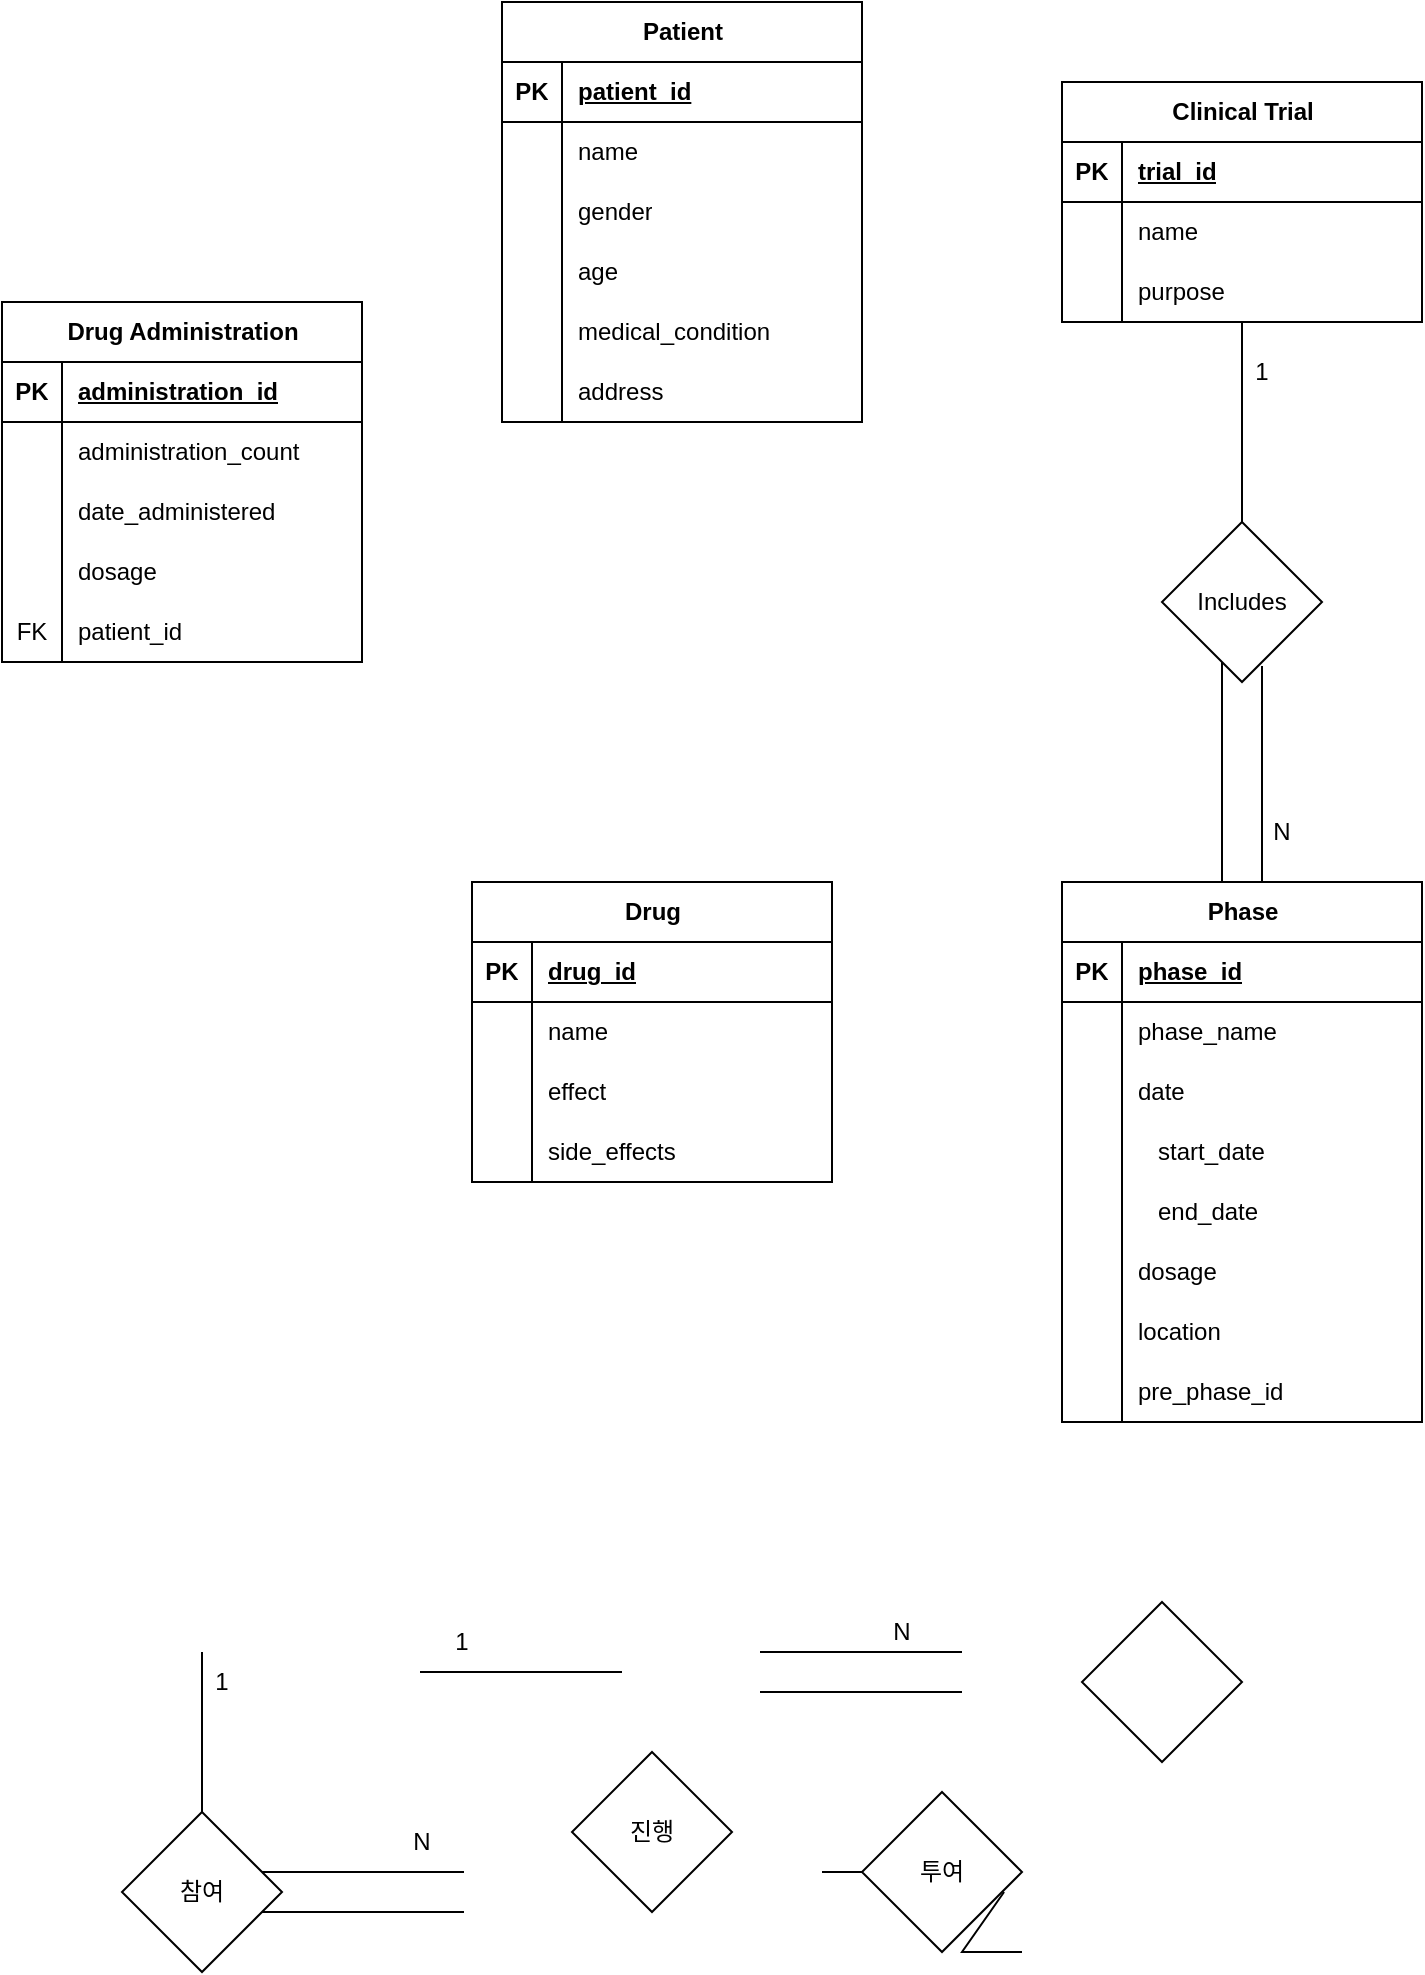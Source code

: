 <mxfile version="24.8.6">
  <diagram id="R2lEEEUBdFMjLlhIrx00" name="20215255">
    <mxGraphModel dx="1434" dy="738" grid="1" gridSize="10" guides="1" tooltips="1" connect="1" arrows="1" fold="1" page="1" pageScale="1" pageWidth="850" pageHeight="1100" math="0" shadow="0" extFonts="Permanent Marker^https://fonts.googleapis.com/css?family=Permanent+Marker">
      <root>
        <mxCell id="0" />
        <mxCell id="1" parent="0" />
        <mxCell id="ZXH_P6t-tBNjJ1LM8fPI-39" value="Clinical Trial" style="shape=table;startSize=30;container=1;collapsible=1;childLayout=tableLayout;fixedRows=1;rowLines=0;fontStyle=1;align=center;resizeLast=1;html=1;" parent="1" vertex="1">
          <mxGeometry x="610" y="80" width="180" height="120" as="geometry" />
        </mxCell>
        <mxCell id="ZXH_P6t-tBNjJ1LM8fPI-40" value="" style="shape=tableRow;horizontal=0;startSize=0;swimlaneHead=0;swimlaneBody=0;fillColor=none;collapsible=0;dropTarget=0;points=[[0,0.5],[1,0.5]];portConstraint=eastwest;top=0;left=0;right=0;bottom=1;" parent="ZXH_P6t-tBNjJ1LM8fPI-39" vertex="1">
          <mxGeometry y="30" width="180" height="30" as="geometry" />
        </mxCell>
        <mxCell id="ZXH_P6t-tBNjJ1LM8fPI-41" value="PK" style="shape=partialRectangle;connectable=0;fillColor=none;top=0;left=0;bottom=0;right=0;fontStyle=1;overflow=hidden;whiteSpace=wrap;html=1;" parent="ZXH_P6t-tBNjJ1LM8fPI-40" vertex="1">
          <mxGeometry width="30" height="30" as="geometry">
            <mxRectangle width="30" height="30" as="alternateBounds" />
          </mxGeometry>
        </mxCell>
        <mxCell id="ZXH_P6t-tBNjJ1LM8fPI-42" value="trial_id" style="shape=partialRectangle;connectable=0;fillColor=none;top=0;left=0;bottom=0;right=0;align=left;spacingLeft=6;fontStyle=5;overflow=hidden;whiteSpace=wrap;html=1;" parent="ZXH_P6t-tBNjJ1LM8fPI-40" vertex="1">
          <mxGeometry x="30" width="150" height="30" as="geometry">
            <mxRectangle width="150" height="30" as="alternateBounds" />
          </mxGeometry>
        </mxCell>
        <mxCell id="ZXH_P6t-tBNjJ1LM8fPI-43" value="" style="shape=tableRow;horizontal=0;startSize=0;swimlaneHead=0;swimlaneBody=0;fillColor=none;collapsible=0;dropTarget=0;points=[[0,0.5],[1,0.5]];portConstraint=eastwest;top=0;left=0;right=0;bottom=0;" parent="ZXH_P6t-tBNjJ1LM8fPI-39" vertex="1">
          <mxGeometry y="60" width="180" height="30" as="geometry" />
        </mxCell>
        <mxCell id="ZXH_P6t-tBNjJ1LM8fPI-44" value="" style="shape=partialRectangle;connectable=0;fillColor=none;top=0;left=0;bottom=0;right=0;editable=1;overflow=hidden;whiteSpace=wrap;html=1;" parent="ZXH_P6t-tBNjJ1LM8fPI-43" vertex="1">
          <mxGeometry width="30" height="30" as="geometry">
            <mxRectangle width="30" height="30" as="alternateBounds" />
          </mxGeometry>
        </mxCell>
        <mxCell id="ZXH_P6t-tBNjJ1LM8fPI-45" value="name" style="shape=partialRectangle;connectable=0;fillColor=none;top=0;left=0;bottom=0;right=0;align=left;spacingLeft=6;overflow=hidden;whiteSpace=wrap;html=1;" parent="ZXH_P6t-tBNjJ1LM8fPI-43" vertex="1">
          <mxGeometry x="30" width="150" height="30" as="geometry">
            <mxRectangle width="150" height="30" as="alternateBounds" />
          </mxGeometry>
        </mxCell>
        <mxCell id="ZXH_P6t-tBNjJ1LM8fPI-49" value="" style="shape=tableRow;horizontal=0;startSize=0;swimlaneHead=0;swimlaneBody=0;fillColor=none;collapsible=0;dropTarget=0;points=[[0,0.5],[1,0.5]];portConstraint=eastwest;top=0;left=0;right=0;bottom=0;" parent="ZXH_P6t-tBNjJ1LM8fPI-39" vertex="1">
          <mxGeometry y="90" width="180" height="30" as="geometry" />
        </mxCell>
        <mxCell id="ZXH_P6t-tBNjJ1LM8fPI-50" value="" style="shape=partialRectangle;connectable=0;fillColor=none;top=0;left=0;bottom=0;right=0;editable=1;overflow=hidden;whiteSpace=wrap;html=1;" parent="ZXH_P6t-tBNjJ1LM8fPI-49" vertex="1">
          <mxGeometry width="30" height="30" as="geometry">
            <mxRectangle width="30" height="30" as="alternateBounds" />
          </mxGeometry>
        </mxCell>
        <mxCell id="ZXH_P6t-tBNjJ1LM8fPI-51" value="purpose" style="shape=partialRectangle;connectable=0;fillColor=none;top=0;left=0;bottom=0;right=0;align=left;spacingLeft=6;overflow=hidden;whiteSpace=wrap;html=1;" parent="ZXH_P6t-tBNjJ1LM8fPI-49" vertex="1">
          <mxGeometry x="30" width="150" height="30" as="geometry">
            <mxRectangle width="150" height="30" as="alternateBounds" />
          </mxGeometry>
        </mxCell>
        <mxCell id="ZXH_P6t-tBNjJ1LM8fPI-52" value="Phase" style="shape=table;startSize=30;container=1;collapsible=1;childLayout=tableLayout;fixedRows=1;rowLines=0;fontStyle=1;align=center;resizeLast=1;html=1;" parent="1" vertex="1">
          <mxGeometry x="610" y="480" width="180" height="270" as="geometry" />
        </mxCell>
        <mxCell id="ZXH_P6t-tBNjJ1LM8fPI-53" value="" style="shape=tableRow;horizontal=0;startSize=0;swimlaneHead=0;swimlaneBody=0;fillColor=none;collapsible=0;dropTarget=0;points=[[0,0.5],[1,0.5]];portConstraint=eastwest;top=0;left=0;right=0;bottom=1;" parent="ZXH_P6t-tBNjJ1LM8fPI-52" vertex="1">
          <mxGeometry y="30" width="180" height="30" as="geometry" />
        </mxCell>
        <mxCell id="ZXH_P6t-tBNjJ1LM8fPI-54" value="PK" style="shape=partialRectangle;connectable=0;fillColor=none;top=0;left=0;bottom=0;right=0;fontStyle=1;overflow=hidden;whiteSpace=wrap;html=1;" parent="ZXH_P6t-tBNjJ1LM8fPI-53" vertex="1">
          <mxGeometry width="30" height="30" as="geometry">
            <mxRectangle width="30" height="30" as="alternateBounds" />
          </mxGeometry>
        </mxCell>
        <mxCell id="ZXH_P6t-tBNjJ1LM8fPI-55" value="phase_id" style="shape=partialRectangle;connectable=0;fillColor=none;top=0;left=0;bottom=0;right=0;align=left;spacingLeft=6;fontStyle=5;overflow=hidden;whiteSpace=wrap;html=1;" parent="ZXH_P6t-tBNjJ1LM8fPI-53" vertex="1">
          <mxGeometry x="30" width="150" height="30" as="geometry">
            <mxRectangle width="150" height="30" as="alternateBounds" />
          </mxGeometry>
        </mxCell>
        <mxCell id="ZXH_P6t-tBNjJ1LM8fPI-56" value="" style="shape=tableRow;horizontal=0;startSize=0;swimlaneHead=0;swimlaneBody=0;fillColor=none;collapsible=0;dropTarget=0;points=[[0,0.5],[1,0.5]];portConstraint=eastwest;top=0;left=0;right=0;bottom=0;" parent="ZXH_P6t-tBNjJ1LM8fPI-52" vertex="1">
          <mxGeometry y="60" width="180" height="30" as="geometry" />
        </mxCell>
        <mxCell id="ZXH_P6t-tBNjJ1LM8fPI-57" value="" style="shape=partialRectangle;connectable=0;fillColor=none;top=0;left=0;bottom=0;right=0;editable=1;overflow=hidden;whiteSpace=wrap;html=1;" parent="ZXH_P6t-tBNjJ1LM8fPI-56" vertex="1">
          <mxGeometry width="30" height="30" as="geometry">
            <mxRectangle width="30" height="30" as="alternateBounds" />
          </mxGeometry>
        </mxCell>
        <mxCell id="ZXH_P6t-tBNjJ1LM8fPI-58" value="phase_name" style="shape=partialRectangle;connectable=0;fillColor=none;top=0;left=0;bottom=0;right=0;align=left;spacingLeft=6;overflow=hidden;whiteSpace=wrap;html=1;" parent="ZXH_P6t-tBNjJ1LM8fPI-56" vertex="1">
          <mxGeometry x="30" width="150" height="30" as="geometry">
            <mxRectangle width="150" height="30" as="alternateBounds" />
          </mxGeometry>
        </mxCell>
        <mxCell id="ZXH_P6t-tBNjJ1LM8fPI-59" value="" style="shape=tableRow;horizontal=0;startSize=0;swimlaneHead=0;swimlaneBody=0;fillColor=none;collapsible=0;dropTarget=0;points=[[0,0.5],[1,0.5]];portConstraint=eastwest;top=0;left=0;right=0;bottom=0;" parent="ZXH_P6t-tBNjJ1LM8fPI-52" vertex="1">
          <mxGeometry y="90" width="180" height="30" as="geometry" />
        </mxCell>
        <mxCell id="ZXH_P6t-tBNjJ1LM8fPI-60" value="" style="shape=partialRectangle;connectable=0;fillColor=none;top=0;left=0;bottom=0;right=0;editable=1;overflow=hidden;whiteSpace=wrap;html=1;" parent="ZXH_P6t-tBNjJ1LM8fPI-59" vertex="1">
          <mxGeometry width="30" height="30" as="geometry">
            <mxRectangle width="30" height="30" as="alternateBounds" />
          </mxGeometry>
        </mxCell>
        <mxCell id="ZXH_P6t-tBNjJ1LM8fPI-61" value="date" style="shape=partialRectangle;connectable=0;fillColor=none;top=0;left=0;bottom=0;right=0;align=left;spacingLeft=6;overflow=hidden;whiteSpace=wrap;html=1;" parent="ZXH_P6t-tBNjJ1LM8fPI-59" vertex="1">
          <mxGeometry x="30" width="150" height="30" as="geometry">
            <mxRectangle width="150" height="30" as="alternateBounds" />
          </mxGeometry>
        </mxCell>
        <mxCell id="ZXH_P6t-tBNjJ1LM8fPI-62" value="" style="shape=tableRow;horizontal=0;startSize=0;swimlaneHead=0;swimlaneBody=0;fillColor=none;collapsible=0;dropTarget=0;points=[[0,0.5],[1,0.5]];portConstraint=eastwest;top=0;left=0;right=0;bottom=0;" parent="ZXH_P6t-tBNjJ1LM8fPI-52" vertex="1">
          <mxGeometry y="120" width="180" height="30" as="geometry" />
        </mxCell>
        <mxCell id="ZXH_P6t-tBNjJ1LM8fPI-63" value="" style="shape=partialRectangle;connectable=0;fillColor=none;top=0;left=0;bottom=0;right=0;editable=1;overflow=hidden;whiteSpace=wrap;html=1;" parent="ZXH_P6t-tBNjJ1LM8fPI-62" vertex="1">
          <mxGeometry width="30" height="30" as="geometry">
            <mxRectangle width="30" height="30" as="alternateBounds" />
          </mxGeometry>
        </mxCell>
        <mxCell id="ZXH_P6t-tBNjJ1LM8fPI-64" value="&amp;nbsp; &amp;nbsp;start_date" style="shape=partialRectangle;connectable=0;fillColor=none;top=0;left=0;bottom=0;right=0;align=left;spacingLeft=6;overflow=hidden;whiteSpace=wrap;html=1;" parent="ZXH_P6t-tBNjJ1LM8fPI-62" vertex="1">
          <mxGeometry x="30" width="150" height="30" as="geometry">
            <mxRectangle width="150" height="30" as="alternateBounds" />
          </mxGeometry>
        </mxCell>
        <mxCell id="ZXH_P6t-tBNjJ1LM8fPI-65" value="" style="shape=tableRow;horizontal=0;startSize=0;swimlaneHead=0;swimlaneBody=0;fillColor=none;collapsible=0;dropTarget=0;points=[[0,0.5],[1,0.5]];portConstraint=eastwest;top=0;left=0;right=0;bottom=0;" parent="ZXH_P6t-tBNjJ1LM8fPI-52" vertex="1">
          <mxGeometry y="150" width="180" height="30" as="geometry" />
        </mxCell>
        <mxCell id="ZXH_P6t-tBNjJ1LM8fPI-66" value="" style="shape=partialRectangle;connectable=0;fillColor=none;top=0;left=0;bottom=0;right=0;editable=1;overflow=hidden;whiteSpace=wrap;html=1;" parent="ZXH_P6t-tBNjJ1LM8fPI-65" vertex="1">
          <mxGeometry width="30" height="30" as="geometry">
            <mxRectangle width="30" height="30" as="alternateBounds" />
          </mxGeometry>
        </mxCell>
        <mxCell id="ZXH_P6t-tBNjJ1LM8fPI-67" value="&amp;nbsp; &amp;nbsp;end_date" style="shape=partialRectangle;connectable=0;fillColor=none;top=0;left=0;bottom=0;right=0;align=left;spacingLeft=6;overflow=hidden;whiteSpace=wrap;html=1;" parent="ZXH_P6t-tBNjJ1LM8fPI-65" vertex="1">
          <mxGeometry x="30" width="150" height="30" as="geometry">
            <mxRectangle width="150" height="30" as="alternateBounds" />
          </mxGeometry>
        </mxCell>
        <mxCell id="ZXH_P6t-tBNjJ1LM8fPI-68" value="" style="shape=tableRow;horizontal=0;startSize=0;swimlaneHead=0;swimlaneBody=0;fillColor=none;collapsible=0;dropTarget=0;points=[[0,0.5],[1,0.5]];portConstraint=eastwest;top=0;left=0;right=0;bottom=0;" parent="ZXH_P6t-tBNjJ1LM8fPI-52" vertex="1">
          <mxGeometry y="180" width="180" height="30" as="geometry" />
        </mxCell>
        <mxCell id="ZXH_P6t-tBNjJ1LM8fPI-69" value="" style="shape=partialRectangle;connectable=0;fillColor=none;top=0;left=0;bottom=0;right=0;editable=1;overflow=hidden;whiteSpace=wrap;html=1;" parent="ZXH_P6t-tBNjJ1LM8fPI-68" vertex="1">
          <mxGeometry width="30" height="30" as="geometry">
            <mxRectangle width="30" height="30" as="alternateBounds" />
          </mxGeometry>
        </mxCell>
        <mxCell id="ZXH_P6t-tBNjJ1LM8fPI-70" value="dosage" style="shape=partialRectangle;connectable=0;fillColor=none;top=0;left=0;bottom=0;right=0;align=left;spacingLeft=6;overflow=hidden;whiteSpace=wrap;html=1;" parent="ZXH_P6t-tBNjJ1LM8fPI-68" vertex="1">
          <mxGeometry x="30" width="150" height="30" as="geometry">
            <mxRectangle width="150" height="30" as="alternateBounds" />
          </mxGeometry>
        </mxCell>
        <mxCell id="ZXH_P6t-tBNjJ1LM8fPI-71" value="" style="shape=tableRow;horizontal=0;startSize=0;swimlaneHead=0;swimlaneBody=0;fillColor=none;collapsible=0;dropTarget=0;points=[[0,0.5],[1,0.5]];portConstraint=eastwest;top=0;left=0;right=0;bottom=0;" parent="ZXH_P6t-tBNjJ1LM8fPI-52" vertex="1">
          <mxGeometry y="210" width="180" height="30" as="geometry" />
        </mxCell>
        <mxCell id="ZXH_P6t-tBNjJ1LM8fPI-72" value="" style="shape=partialRectangle;connectable=0;fillColor=none;top=0;left=0;bottom=0;right=0;editable=1;overflow=hidden;whiteSpace=wrap;html=1;" parent="ZXH_P6t-tBNjJ1LM8fPI-71" vertex="1">
          <mxGeometry width="30" height="30" as="geometry">
            <mxRectangle width="30" height="30" as="alternateBounds" />
          </mxGeometry>
        </mxCell>
        <mxCell id="ZXH_P6t-tBNjJ1LM8fPI-73" value="location" style="shape=partialRectangle;connectable=0;fillColor=none;top=0;left=0;bottom=0;right=0;align=left;spacingLeft=6;overflow=hidden;whiteSpace=wrap;html=1;" parent="ZXH_P6t-tBNjJ1LM8fPI-71" vertex="1">
          <mxGeometry x="30" width="150" height="30" as="geometry">
            <mxRectangle width="150" height="30" as="alternateBounds" />
          </mxGeometry>
        </mxCell>
        <mxCell id="_gNQvHH0QfwZRHE5sfrC-10" value="" style="shape=tableRow;horizontal=0;startSize=0;swimlaneHead=0;swimlaneBody=0;fillColor=none;collapsible=0;dropTarget=0;points=[[0,0.5],[1,0.5]];portConstraint=eastwest;top=0;left=0;right=0;bottom=0;" vertex="1" parent="ZXH_P6t-tBNjJ1LM8fPI-52">
          <mxGeometry y="240" width="180" height="30" as="geometry" />
        </mxCell>
        <mxCell id="_gNQvHH0QfwZRHE5sfrC-11" value="" style="shape=partialRectangle;connectable=0;fillColor=none;top=0;left=0;bottom=0;right=0;editable=1;overflow=hidden;whiteSpace=wrap;html=1;" vertex="1" parent="_gNQvHH0QfwZRHE5sfrC-10">
          <mxGeometry width="30" height="30" as="geometry">
            <mxRectangle width="30" height="30" as="alternateBounds" />
          </mxGeometry>
        </mxCell>
        <mxCell id="_gNQvHH0QfwZRHE5sfrC-12" value="pre_phase_id" style="shape=partialRectangle;connectable=0;fillColor=none;top=0;left=0;bottom=0;right=0;align=left;spacingLeft=6;overflow=hidden;whiteSpace=wrap;html=1;" vertex="1" parent="_gNQvHH0QfwZRHE5sfrC-10">
          <mxGeometry x="30" width="150" height="30" as="geometry">
            <mxRectangle width="150" height="30" as="alternateBounds" />
          </mxGeometry>
        </mxCell>
        <mxCell id="ZXH_P6t-tBNjJ1LM8fPI-74" value="Patient" style="shape=table;startSize=30;container=1;collapsible=1;childLayout=tableLayout;fixedRows=1;rowLines=0;fontStyle=1;align=center;resizeLast=1;html=1;" parent="1" vertex="1">
          <mxGeometry x="330" y="40" width="180" height="210" as="geometry" />
        </mxCell>
        <mxCell id="ZXH_P6t-tBNjJ1LM8fPI-75" value="" style="shape=tableRow;horizontal=0;startSize=0;swimlaneHead=0;swimlaneBody=0;fillColor=none;collapsible=0;dropTarget=0;points=[[0,0.5],[1,0.5]];portConstraint=eastwest;top=0;left=0;right=0;bottom=1;" parent="ZXH_P6t-tBNjJ1LM8fPI-74" vertex="1">
          <mxGeometry y="30" width="180" height="30" as="geometry" />
        </mxCell>
        <mxCell id="ZXH_P6t-tBNjJ1LM8fPI-76" value="PK" style="shape=partialRectangle;connectable=0;fillColor=none;top=0;left=0;bottom=0;right=0;fontStyle=1;overflow=hidden;whiteSpace=wrap;html=1;" parent="ZXH_P6t-tBNjJ1LM8fPI-75" vertex="1">
          <mxGeometry width="30" height="30" as="geometry">
            <mxRectangle width="30" height="30" as="alternateBounds" />
          </mxGeometry>
        </mxCell>
        <mxCell id="ZXH_P6t-tBNjJ1LM8fPI-77" value="patient_id" style="shape=partialRectangle;connectable=0;fillColor=none;top=0;left=0;bottom=0;right=0;align=left;spacingLeft=6;fontStyle=5;overflow=hidden;whiteSpace=wrap;html=1;" parent="ZXH_P6t-tBNjJ1LM8fPI-75" vertex="1">
          <mxGeometry x="30" width="150" height="30" as="geometry">
            <mxRectangle width="150" height="30" as="alternateBounds" />
          </mxGeometry>
        </mxCell>
        <mxCell id="ZXH_P6t-tBNjJ1LM8fPI-78" value="" style="shape=tableRow;horizontal=0;startSize=0;swimlaneHead=0;swimlaneBody=0;fillColor=none;collapsible=0;dropTarget=0;points=[[0,0.5],[1,0.5]];portConstraint=eastwest;top=0;left=0;right=0;bottom=0;" parent="ZXH_P6t-tBNjJ1LM8fPI-74" vertex="1">
          <mxGeometry y="60" width="180" height="30" as="geometry" />
        </mxCell>
        <mxCell id="ZXH_P6t-tBNjJ1LM8fPI-79" value="" style="shape=partialRectangle;connectable=0;fillColor=none;top=0;left=0;bottom=0;right=0;editable=1;overflow=hidden;whiteSpace=wrap;html=1;" parent="ZXH_P6t-tBNjJ1LM8fPI-78" vertex="1">
          <mxGeometry width="30" height="30" as="geometry">
            <mxRectangle width="30" height="30" as="alternateBounds" />
          </mxGeometry>
        </mxCell>
        <mxCell id="ZXH_P6t-tBNjJ1LM8fPI-80" value="name" style="shape=partialRectangle;connectable=0;fillColor=none;top=0;left=0;bottom=0;right=0;align=left;spacingLeft=6;overflow=hidden;whiteSpace=wrap;html=1;" parent="ZXH_P6t-tBNjJ1LM8fPI-78" vertex="1">
          <mxGeometry x="30" width="150" height="30" as="geometry">
            <mxRectangle width="150" height="30" as="alternateBounds" />
          </mxGeometry>
        </mxCell>
        <mxCell id="ZXH_P6t-tBNjJ1LM8fPI-81" value="" style="shape=tableRow;horizontal=0;startSize=0;swimlaneHead=0;swimlaneBody=0;fillColor=none;collapsible=0;dropTarget=0;points=[[0,0.5],[1,0.5]];portConstraint=eastwest;top=0;left=0;right=0;bottom=0;" parent="ZXH_P6t-tBNjJ1LM8fPI-74" vertex="1">
          <mxGeometry y="90" width="180" height="30" as="geometry" />
        </mxCell>
        <mxCell id="ZXH_P6t-tBNjJ1LM8fPI-82" value="" style="shape=partialRectangle;connectable=0;fillColor=none;top=0;left=0;bottom=0;right=0;editable=1;overflow=hidden;whiteSpace=wrap;html=1;" parent="ZXH_P6t-tBNjJ1LM8fPI-81" vertex="1">
          <mxGeometry width="30" height="30" as="geometry">
            <mxRectangle width="30" height="30" as="alternateBounds" />
          </mxGeometry>
        </mxCell>
        <mxCell id="ZXH_P6t-tBNjJ1LM8fPI-83" value="gender" style="shape=partialRectangle;connectable=0;fillColor=none;top=0;left=0;bottom=0;right=0;align=left;spacingLeft=6;overflow=hidden;whiteSpace=wrap;html=1;" parent="ZXH_P6t-tBNjJ1LM8fPI-81" vertex="1">
          <mxGeometry x="30" width="150" height="30" as="geometry">
            <mxRectangle width="150" height="30" as="alternateBounds" />
          </mxGeometry>
        </mxCell>
        <mxCell id="ZXH_P6t-tBNjJ1LM8fPI-84" value="" style="shape=tableRow;horizontal=0;startSize=0;swimlaneHead=0;swimlaneBody=0;fillColor=none;collapsible=0;dropTarget=0;points=[[0,0.5],[1,0.5]];portConstraint=eastwest;top=0;left=0;right=0;bottom=0;" parent="ZXH_P6t-tBNjJ1LM8fPI-74" vertex="1">
          <mxGeometry y="120" width="180" height="30" as="geometry" />
        </mxCell>
        <mxCell id="ZXH_P6t-tBNjJ1LM8fPI-85" value="" style="shape=partialRectangle;connectable=0;fillColor=none;top=0;left=0;bottom=0;right=0;editable=1;overflow=hidden;whiteSpace=wrap;html=1;" parent="ZXH_P6t-tBNjJ1LM8fPI-84" vertex="1">
          <mxGeometry width="30" height="30" as="geometry">
            <mxRectangle width="30" height="30" as="alternateBounds" />
          </mxGeometry>
        </mxCell>
        <mxCell id="ZXH_P6t-tBNjJ1LM8fPI-86" value="age" style="shape=partialRectangle;connectable=0;fillColor=none;top=0;left=0;bottom=0;right=0;align=left;spacingLeft=6;overflow=hidden;whiteSpace=wrap;html=1;" parent="ZXH_P6t-tBNjJ1LM8fPI-84" vertex="1">
          <mxGeometry x="30" width="150" height="30" as="geometry">
            <mxRectangle width="150" height="30" as="alternateBounds" />
          </mxGeometry>
        </mxCell>
        <mxCell id="ZXH_P6t-tBNjJ1LM8fPI-87" value="" style="shape=tableRow;horizontal=0;startSize=0;swimlaneHead=0;swimlaneBody=0;fillColor=none;collapsible=0;dropTarget=0;points=[[0,0.5],[1,0.5]];portConstraint=eastwest;top=0;left=0;right=0;bottom=0;" parent="ZXH_P6t-tBNjJ1LM8fPI-74" vertex="1">
          <mxGeometry y="150" width="180" height="30" as="geometry" />
        </mxCell>
        <mxCell id="ZXH_P6t-tBNjJ1LM8fPI-88" value="" style="shape=partialRectangle;connectable=0;fillColor=none;top=0;left=0;bottom=0;right=0;editable=1;overflow=hidden;whiteSpace=wrap;html=1;" parent="ZXH_P6t-tBNjJ1LM8fPI-87" vertex="1">
          <mxGeometry width="30" height="30" as="geometry">
            <mxRectangle width="30" height="30" as="alternateBounds" />
          </mxGeometry>
        </mxCell>
        <mxCell id="ZXH_P6t-tBNjJ1LM8fPI-89" value="medical_condition" style="shape=partialRectangle;connectable=0;fillColor=none;top=0;left=0;bottom=0;right=0;align=left;spacingLeft=6;overflow=hidden;whiteSpace=wrap;html=1;" parent="ZXH_P6t-tBNjJ1LM8fPI-87" vertex="1">
          <mxGeometry x="30" width="150" height="30" as="geometry">
            <mxRectangle width="150" height="30" as="alternateBounds" />
          </mxGeometry>
        </mxCell>
        <mxCell id="ZXH_P6t-tBNjJ1LM8fPI-90" value="" style="shape=tableRow;horizontal=0;startSize=0;swimlaneHead=0;swimlaneBody=0;fillColor=none;collapsible=0;dropTarget=0;points=[[0,0.5],[1,0.5]];portConstraint=eastwest;top=0;left=0;right=0;bottom=0;" parent="ZXH_P6t-tBNjJ1LM8fPI-74" vertex="1">
          <mxGeometry y="180" width="180" height="30" as="geometry" />
        </mxCell>
        <mxCell id="ZXH_P6t-tBNjJ1LM8fPI-91" value="" style="shape=partialRectangle;connectable=0;fillColor=none;top=0;left=0;bottom=0;right=0;editable=1;overflow=hidden;whiteSpace=wrap;html=1;" parent="ZXH_P6t-tBNjJ1LM8fPI-90" vertex="1">
          <mxGeometry width="30" height="30" as="geometry">
            <mxRectangle width="30" height="30" as="alternateBounds" />
          </mxGeometry>
        </mxCell>
        <mxCell id="ZXH_P6t-tBNjJ1LM8fPI-92" value="address" style="shape=partialRectangle;connectable=0;fillColor=none;top=0;left=0;bottom=0;right=0;align=left;spacingLeft=6;overflow=hidden;whiteSpace=wrap;html=1;" parent="ZXH_P6t-tBNjJ1LM8fPI-90" vertex="1">
          <mxGeometry x="30" width="150" height="30" as="geometry">
            <mxRectangle width="150" height="30" as="alternateBounds" />
          </mxGeometry>
        </mxCell>
        <mxCell id="ZXH_P6t-tBNjJ1LM8fPI-93" value="Drug" style="shape=table;startSize=30;container=1;collapsible=1;childLayout=tableLayout;fixedRows=1;rowLines=0;fontStyle=1;align=center;resizeLast=1;html=1;" parent="1" vertex="1">
          <mxGeometry x="315" y="480" width="180" height="150" as="geometry" />
        </mxCell>
        <mxCell id="ZXH_P6t-tBNjJ1LM8fPI-94" value="" style="shape=tableRow;horizontal=0;startSize=0;swimlaneHead=0;swimlaneBody=0;fillColor=none;collapsible=0;dropTarget=0;points=[[0,0.5],[1,0.5]];portConstraint=eastwest;top=0;left=0;right=0;bottom=1;" parent="ZXH_P6t-tBNjJ1LM8fPI-93" vertex="1">
          <mxGeometry y="30" width="180" height="30" as="geometry" />
        </mxCell>
        <mxCell id="ZXH_P6t-tBNjJ1LM8fPI-95" value="PK" style="shape=partialRectangle;connectable=0;fillColor=none;top=0;left=0;bottom=0;right=0;fontStyle=1;overflow=hidden;whiteSpace=wrap;html=1;" parent="ZXH_P6t-tBNjJ1LM8fPI-94" vertex="1">
          <mxGeometry width="30" height="30" as="geometry">
            <mxRectangle width="30" height="30" as="alternateBounds" />
          </mxGeometry>
        </mxCell>
        <mxCell id="ZXH_P6t-tBNjJ1LM8fPI-96" value="drug_id" style="shape=partialRectangle;connectable=0;fillColor=none;top=0;left=0;bottom=0;right=0;align=left;spacingLeft=6;fontStyle=5;overflow=hidden;whiteSpace=wrap;html=1;" parent="ZXH_P6t-tBNjJ1LM8fPI-94" vertex="1">
          <mxGeometry x="30" width="150" height="30" as="geometry">
            <mxRectangle width="150" height="30" as="alternateBounds" />
          </mxGeometry>
        </mxCell>
        <mxCell id="ZXH_P6t-tBNjJ1LM8fPI-97" value="" style="shape=tableRow;horizontal=0;startSize=0;swimlaneHead=0;swimlaneBody=0;fillColor=none;collapsible=0;dropTarget=0;points=[[0,0.5],[1,0.5]];portConstraint=eastwest;top=0;left=0;right=0;bottom=0;" parent="ZXH_P6t-tBNjJ1LM8fPI-93" vertex="1">
          <mxGeometry y="60" width="180" height="30" as="geometry" />
        </mxCell>
        <mxCell id="ZXH_P6t-tBNjJ1LM8fPI-98" value="" style="shape=partialRectangle;connectable=0;fillColor=none;top=0;left=0;bottom=0;right=0;editable=1;overflow=hidden;whiteSpace=wrap;html=1;" parent="ZXH_P6t-tBNjJ1LM8fPI-97" vertex="1">
          <mxGeometry width="30" height="30" as="geometry">
            <mxRectangle width="30" height="30" as="alternateBounds" />
          </mxGeometry>
        </mxCell>
        <mxCell id="ZXH_P6t-tBNjJ1LM8fPI-99" value="name" style="shape=partialRectangle;connectable=0;fillColor=none;top=0;left=0;bottom=0;right=0;align=left;spacingLeft=6;overflow=hidden;whiteSpace=wrap;html=1;" parent="ZXH_P6t-tBNjJ1LM8fPI-97" vertex="1">
          <mxGeometry x="30" width="150" height="30" as="geometry">
            <mxRectangle width="150" height="30" as="alternateBounds" />
          </mxGeometry>
        </mxCell>
        <mxCell id="ZXH_P6t-tBNjJ1LM8fPI-100" value="" style="shape=tableRow;horizontal=0;startSize=0;swimlaneHead=0;swimlaneBody=0;fillColor=none;collapsible=0;dropTarget=0;points=[[0,0.5],[1,0.5]];portConstraint=eastwest;top=0;left=0;right=0;bottom=0;" parent="ZXH_P6t-tBNjJ1LM8fPI-93" vertex="1">
          <mxGeometry y="90" width="180" height="30" as="geometry" />
        </mxCell>
        <mxCell id="ZXH_P6t-tBNjJ1LM8fPI-101" value="" style="shape=partialRectangle;connectable=0;fillColor=none;top=0;left=0;bottom=0;right=0;editable=1;overflow=hidden;whiteSpace=wrap;html=1;" parent="ZXH_P6t-tBNjJ1LM8fPI-100" vertex="1">
          <mxGeometry width="30" height="30" as="geometry">
            <mxRectangle width="30" height="30" as="alternateBounds" />
          </mxGeometry>
        </mxCell>
        <mxCell id="ZXH_P6t-tBNjJ1LM8fPI-102" value="effect" style="shape=partialRectangle;connectable=0;fillColor=none;top=0;left=0;bottom=0;right=0;align=left;spacingLeft=6;overflow=hidden;whiteSpace=wrap;html=1;" parent="ZXH_P6t-tBNjJ1LM8fPI-100" vertex="1">
          <mxGeometry x="30" width="150" height="30" as="geometry">
            <mxRectangle width="150" height="30" as="alternateBounds" />
          </mxGeometry>
        </mxCell>
        <mxCell id="ZXH_P6t-tBNjJ1LM8fPI-106" value="" style="shape=tableRow;horizontal=0;startSize=0;swimlaneHead=0;swimlaneBody=0;fillColor=none;collapsible=0;dropTarget=0;points=[[0,0.5],[1,0.5]];portConstraint=eastwest;top=0;left=0;right=0;bottom=0;" parent="ZXH_P6t-tBNjJ1LM8fPI-93" vertex="1">
          <mxGeometry y="120" width="180" height="30" as="geometry" />
        </mxCell>
        <mxCell id="ZXH_P6t-tBNjJ1LM8fPI-107" value="" style="shape=partialRectangle;connectable=0;fillColor=none;top=0;left=0;bottom=0;right=0;editable=1;overflow=hidden;whiteSpace=wrap;html=1;" parent="ZXH_P6t-tBNjJ1LM8fPI-106" vertex="1">
          <mxGeometry width="30" height="30" as="geometry">
            <mxRectangle width="30" height="30" as="alternateBounds" />
          </mxGeometry>
        </mxCell>
        <mxCell id="ZXH_P6t-tBNjJ1LM8fPI-108" value="side_effects" style="shape=partialRectangle;connectable=0;fillColor=none;top=0;left=0;bottom=0;right=0;align=left;spacingLeft=6;overflow=hidden;whiteSpace=wrap;html=1;" parent="ZXH_P6t-tBNjJ1LM8fPI-106" vertex="1">
          <mxGeometry x="30" width="150" height="30" as="geometry">
            <mxRectangle width="150" height="30" as="alternateBounds" />
          </mxGeometry>
        </mxCell>
        <mxCell id="ZXH_P6t-tBNjJ1LM8fPI-109" value="Drug Administration" style="shape=table;startSize=30;container=1;collapsible=1;childLayout=tableLayout;fixedRows=1;rowLines=0;fontStyle=1;align=center;resizeLast=1;html=1;" parent="1" vertex="1">
          <mxGeometry x="80" y="190" width="180" height="180" as="geometry" />
        </mxCell>
        <mxCell id="ZXH_P6t-tBNjJ1LM8fPI-110" value="" style="shape=tableRow;horizontal=0;startSize=0;swimlaneHead=0;swimlaneBody=0;fillColor=none;collapsible=0;dropTarget=0;points=[[0,0.5],[1,0.5]];portConstraint=eastwest;top=0;left=0;right=0;bottom=1;" parent="ZXH_P6t-tBNjJ1LM8fPI-109" vertex="1">
          <mxGeometry y="30" width="180" height="30" as="geometry" />
        </mxCell>
        <mxCell id="ZXH_P6t-tBNjJ1LM8fPI-111" value="PK" style="shape=partialRectangle;connectable=0;fillColor=none;top=0;left=0;bottom=0;right=0;fontStyle=1;overflow=hidden;whiteSpace=wrap;html=1;" parent="ZXH_P6t-tBNjJ1LM8fPI-110" vertex="1">
          <mxGeometry width="30" height="30" as="geometry">
            <mxRectangle width="30" height="30" as="alternateBounds" />
          </mxGeometry>
        </mxCell>
        <mxCell id="ZXH_P6t-tBNjJ1LM8fPI-112" value="administration_id" style="shape=partialRectangle;connectable=0;fillColor=none;top=0;left=0;bottom=0;right=0;align=left;spacingLeft=6;fontStyle=5;overflow=hidden;whiteSpace=wrap;html=1;" parent="ZXH_P6t-tBNjJ1LM8fPI-110" vertex="1">
          <mxGeometry x="30" width="150" height="30" as="geometry">
            <mxRectangle width="150" height="30" as="alternateBounds" />
          </mxGeometry>
        </mxCell>
        <mxCell id="ZXH_P6t-tBNjJ1LM8fPI-113" value="" style="shape=tableRow;horizontal=0;startSize=0;swimlaneHead=0;swimlaneBody=0;fillColor=none;collapsible=0;dropTarget=0;points=[[0,0.5],[1,0.5]];portConstraint=eastwest;top=0;left=0;right=0;bottom=0;" parent="ZXH_P6t-tBNjJ1LM8fPI-109" vertex="1">
          <mxGeometry y="60" width="180" height="30" as="geometry" />
        </mxCell>
        <mxCell id="ZXH_P6t-tBNjJ1LM8fPI-114" value="" style="shape=partialRectangle;connectable=0;fillColor=none;top=0;left=0;bottom=0;right=0;editable=1;overflow=hidden;whiteSpace=wrap;html=1;" parent="ZXH_P6t-tBNjJ1LM8fPI-113" vertex="1">
          <mxGeometry width="30" height="30" as="geometry">
            <mxRectangle width="30" height="30" as="alternateBounds" />
          </mxGeometry>
        </mxCell>
        <mxCell id="ZXH_P6t-tBNjJ1LM8fPI-115" value="administration_count" style="shape=partialRectangle;connectable=0;fillColor=none;top=0;left=0;bottom=0;right=0;align=left;spacingLeft=6;overflow=hidden;whiteSpace=wrap;html=1;" parent="ZXH_P6t-tBNjJ1LM8fPI-113" vertex="1">
          <mxGeometry x="30" width="150" height="30" as="geometry">
            <mxRectangle width="150" height="30" as="alternateBounds" />
          </mxGeometry>
        </mxCell>
        <mxCell id="ZXH_P6t-tBNjJ1LM8fPI-116" value="" style="shape=tableRow;horizontal=0;startSize=0;swimlaneHead=0;swimlaneBody=0;fillColor=none;collapsible=0;dropTarget=0;points=[[0,0.5],[1,0.5]];portConstraint=eastwest;top=0;left=0;right=0;bottom=0;" parent="ZXH_P6t-tBNjJ1LM8fPI-109" vertex="1">
          <mxGeometry y="90" width="180" height="30" as="geometry" />
        </mxCell>
        <mxCell id="ZXH_P6t-tBNjJ1LM8fPI-117" value="" style="shape=partialRectangle;connectable=0;fillColor=none;top=0;left=0;bottom=0;right=0;editable=1;overflow=hidden;whiteSpace=wrap;html=1;" parent="ZXH_P6t-tBNjJ1LM8fPI-116" vertex="1">
          <mxGeometry width="30" height="30" as="geometry">
            <mxRectangle width="30" height="30" as="alternateBounds" />
          </mxGeometry>
        </mxCell>
        <mxCell id="ZXH_P6t-tBNjJ1LM8fPI-118" value="date_administered" style="shape=partialRectangle;connectable=0;fillColor=none;top=0;left=0;bottom=0;right=0;align=left;spacingLeft=6;overflow=hidden;whiteSpace=wrap;html=1;" parent="ZXH_P6t-tBNjJ1LM8fPI-116" vertex="1">
          <mxGeometry x="30" width="150" height="30" as="geometry">
            <mxRectangle width="150" height="30" as="alternateBounds" />
          </mxGeometry>
        </mxCell>
        <mxCell id="ZXH_P6t-tBNjJ1LM8fPI-122" value="" style="shape=tableRow;horizontal=0;startSize=0;swimlaneHead=0;swimlaneBody=0;fillColor=none;collapsible=0;dropTarget=0;points=[[0,0.5],[1,0.5]];portConstraint=eastwest;top=0;left=0;right=0;bottom=0;" parent="ZXH_P6t-tBNjJ1LM8fPI-109" vertex="1">
          <mxGeometry y="120" width="180" height="30" as="geometry" />
        </mxCell>
        <mxCell id="ZXH_P6t-tBNjJ1LM8fPI-123" value="" style="shape=partialRectangle;connectable=0;fillColor=none;top=0;left=0;bottom=0;right=0;editable=1;overflow=hidden;whiteSpace=wrap;html=1;" parent="ZXH_P6t-tBNjJ1LM8fPI-122" vertex="1">
          <mxGeometry width="30" height="30" as="geometry">
            <mxRectangle width="30" height="30" as="alternateBounds" />
          </mxGeometry>
        </mxCell>
        <mxCell id="ZXH_P6t-tBNjJ1LM8fPI-124" value="dosage" style="shape=partialRectangle;connectable=0;fillColor=none;top=0;left=0;bottom=0;right=0;align=left;spacingLeft=6;overflow=hidden;whiteSpace=wrap;html=1;" parent="ZXH_P6t-tBNjJ1LM8fPI-122" vertex="1">
          <mxGeometry x="30" width="150" height="30" as="geometry">
            <mxRectangle width="150" height="30" as="alternateBounds" />
          </mxGeometry>
        </mxCell>
        <mxCell id="ZXH_P6t-tBNjJ1LM8fPI-125" value="" style="shape=tableRow;horizontal=0;startSize=0;swimlaneHead=0;swimlaneBody=0;fillColor=none;collapsible=0;dropTarget=0;points=[[0,0.5],[1,0.5]];portConstraint=eastwest;top=0;left=0;right=0;bottom=0;" parent="ZXH_P6t-tBNjJ1LM8fPI-109" vertex="1">
          <mxGeometry y="150" width="180" height="30" as="geometry" />
        </mxCell>
        <mxCell id="ZXH_P6t-tBNjJ1LM8fPI-126" value="FK" style="shape=partialRectangle;connectable=0;fillColor=none;top=0;left=0;bottom=0;right=0;editable=1;overflow=hidden;whiteSpace=wrap;html=1;" parent="ZXH_P6t-tBNjJ1LM8fPI-125" vertex="1">
          <mxGeometry width="30" height="30" as="geometry">
            <mxRectangle width="30" height="30" as="alternateBounds" />
          </mxGeometry>
        </mxCell>
        <mxCell id="ZXH_P6t-tBNjJ1LM8fPI-127" value="patient_id" style="shape=partialRectangle;connectable=0;fillColor=none;top=0;left=0;bottom=0;right=0;align=left;spacingLeft=6;overflow=hidden;whiteSpace=wrap;html=1;" parent="ZXH_P6t-tBNjJ1LM8fPI-125" vertex="1">
          <mxGeometry x="30" width="150" height="30" as="geometry">
            <mxRectangle width="150" height="30" as="alternateBounds" />
          </mxGeometry>
        </mxCell>
        <mxCell id="aj5-q7UPpqEvCuW04xha-1" value="진행" style="rhombus;whiteSpace=wrap;html=1;" parent="1" vertex="1">
          <mxGeometry x="365" y="915" width="80" height="80" as="geometry" />
        </mxCell>
        <mxCell id="XvMPTrEIj3e6tQ2e5ZJ7-1" value="참여" style="rhombus;whiteSpace=wrap;html=1;" parent="1" vertex="1">
          <mxGeometry x="140" y="945" width="80" height="80" as="geometry" />
        </mxCell>
        <mxCell id="pleEopU4BLpxPYPwxymr-1" value="" style="endArrow=none;html=1;rounded=0;entryX=0;entryY=0.5;entryDx=0;entryDy=0;" parent="1" edge="1">
          <mxGeometry relative="1" as="geometry">
            <mxPoint x="289" y="875" as="sourcePoint" />
            <mxPoint x="390" y="875" as="targetPoint" />
          </mxGeometry>
        </mxCell>
        <mxCell id="pleEopU4BLpxPYPwxymr-2" value="" style="endArrow=none;html=1;rounded=0;entryX=0;entryY=0.5;entryDx=0;entryDy=0;" parent="1" edge="1">
          <mxGeometry relative="1" as="geometry">
            <mxPoint x="459" y="865" as="sourcePoint" />
            <mxPoint x="560" y="865" as="targetPoint" />
          </mxGeometry>
        </mxCell>
        <mxCell id="pleEopU4BLpxPYPwxymr-3" value="" style="endArrow=none;html=1;rounded=0;entryX=0;entryY=0.5;entryDx=0;entryDy=0;" parent="1" edge="1">
          <mxGeometry relative="1" as="geometry">
            <mxPoint x="459" y="885" as="sourcePoint" />
            <mxPoint x="560" y="885" as="targetPoint" />
          </mxGeometry>
        </mxCell>
        <mxCell id="pleEopU4BLpxPYPwxymr-4" value="" style="endArrow=none;html=1;rounded=0;entryX=0.5;entryY=0;entryDx=0;entryDy=0;" parent="1" target="XvMPTrEIj3e6tQ2e5ZJ7-1" edge="1">
          <mxGeometry relative="1" as="geometry">
            <mxPoint x="180" y="865" as="sourcePoint" />
            <mxPoint x="410" y="765" as="targetPoint" />
          </mxGeometry>
        </mxCell>
        <mxCell id="pleEopU4BLpxPYPwxymr-9" value="" style="endArrow=none;html=1;rounded=0;entryX=0;entryY=0.5;entryDx=0;entryDy=0;" parent="1" edge="1">
          <mxGeometry relative="1" as="geometry">
            <mxPoint x="210" y="975" as="sourcePoint" />
            <mxPoint x="311" y="975" as="targetPoint" />
          </mxGeometry>
        </mxCell>
        <mxCell id="pleEopU4BLpxPYPwxymr-10" value="" style="endArrow=none;html=1;rounded=0;entryX=0;entryY=0.5;entryDx=0;entryDy=0;" parent="1" edge="1">
          <mxGeometry relative="1" as="geometry">
            <mxPoint x="210" y="995" as="sourcePoint" />
            <mxPoint x="311" y="995" as="targetPoint" />
          </mxGeometry>
        </mxCell>
        <mxCell id="pleEopU4BLpxPYPwxymr-11" value="1" style="text;html=1;align=center;verticalAlign=middle;whiteSpace=wrap;rounded=0;" parent="1" vertex="1">
          <mxGeometry x="280" y="845" width="60" height="30" as="geometry" />
        </mxCell>
        <mxCell id="pleEopU4BLpxPYPwxymr-12" value="1" style="text;html=1;align=center;verticalAlign=middle;whiteSpace=wrap;rounded=0;" parent="1" vertex="1">
          <mxGeometry x="160" y="865" width="60" height="30" as="geometry" />
        </mxCell>
        <mxCell id="pleEopU4BLpxPYPwxymr-13" value="N" style="text;html=1;align=center;verticalAlign=middle;whiteSpace=wrap;rounded=0;" parent="1" vertex="1">
          <mxGeometry x="500" y="840" width="60" height="30" as="geometry" />
        </mxCell>
        <mxCell id="pleEopU4BLpxPYPwxymr-14" value="N" style="text;html=1;align=center;verticalAlign=middle;whiteSpace=wrap;rounded=0;" parent="1" vertex="1">
          <mxGeometry x="260" y="945" width="60" height="30" as="geometry" />
        </mxCell>
        <mxCell id="pleEopU4BLpxPYPwxymr-15" value="투여" style="rhombus;whiteSpace=wrap;html=1;" parent="1" vertex="1">
          <mxGeometry x="510" y="935" width="80" height="80" as="geometry" />
        </mxCell>
        <mxCell id="pleEopU4BLpxPYPwxymr-16" value="" style="endArrow=none;html=1;rounded=0;entryX=0;entryY=0.5;entryDx=0;entryDy=0;" parent="1" target="pleEopU4BLpxPYPwxymr-15" edge="1">
          <mxGeometry relative="1" as="geometry">
            <mxPoint x="490" y="975" as="sourcePoint" />
            <mxPoint x="450" y="935" as="targetPoint" />
          </mxGeometry>
        </mxCell>
        <mxCell id="pleEopU4BLpxPYPwxymr-17" value="" style="endArrow=none;html=1;rounded=0;entryX=0.888;entryY=0.625;entryDx=0;entryDy=0;entryPerimeter=0;" parent="1" target="pleEopU4BLpxPYPwxymr-15" edge="1">
          <mxGeometry relative="1" as="geometry">
            <mxPoint x="590" y="1015" as="sourcePoint" />
            <mxPoint x="520" y="985" as="targetPoint" />
            <Array as="points">
              <mxPoint x="560" y="1015" />
            </Array>
          </mxGeometry>
        </mxCell>
        <mxCell id="pleEopU4BLpxPYPwxymr-18" value="" style="rhombus;whiteSpace=wrap;html=1;" parent="1" vertex="1">
          <mxGeometry x="620" y="840" width="80" height="80" as="geometry" />
        </mxCell>
        <mxCell id="_gNQvHH0QfwZRHE5sfrC-13" value="Includes" style="rhombus;whiteSpace=wrap;html=1;" vertex="1" parent="1">
          <mxGeometry x="660" y="300" width="80" height="80" as="geometry" />
        </mxCell>
        <mxCell id="_gNQvHH0QfwZRHE5sfrC-14" value="" style="endArrow=none;html=1;rounded=0;entryX=0.5;entryY=0;entryDx=0;entryDy=0;" edge="1" parent="1" target="_gNQvHH0QfwZRHE5sfrC-13">
          <mxGeometry relative="1" as="geometry">
            <mxPoint x="700" y="200" as="sourcePoint" />
            <mxPoint x="420" y="520" as="targetPoint" />
          </mxGeometry>
        </mxCell>
        <mxCell id="_gNQvHH0QfwZRHE5sfrC-15" value="" style="endArrow=none;html=1;rounded=0;entryX=0.5;entryY=0;entryDx=0;entryDy=0;exitX=0.375;exitY=0.875;exitDx=0;exitDy=0;exitPerimeter=0;" edge="1" parent="1" source="_gNQvHH0QfwZRHE5sfrC-13">
          <mxGeometry relative="1" as="geometry">
            <mxPoint x="690" y="380" as="sourcePoint" />
            <mxPoint x="690" y="480" as="targetPoint" />
          </mxGeometry>
        </mxCell>
        <mxCell id="_gNQvHH0QfwZRHE5sfrC-16" value="" style="endArrow=none;html=1;rounded=0;entryX=0.5;entryY=0;entryDx=0;entryDy=0;exitX=0.625;exitY=0.9;exitDx=0;exitDy=0;exitPerimeter=0;" edge="1" parent="1" source="_gNQvHH0QfwZRHE5sfrC-13">
          <mxGeometry relative="1" as="geometry">
            <mxPoint x="710" y="380" as="sourcePoint" />
            <mxPoint x="710" y="480" as="targetPoint" />
          </mxGeometry>
        </mxCell>
        <mxCell id="_gNQvHH0QfwZRHE5sfrC-17" value="1" style="text;html=1;align=center;verticalAlign=middle;whiteSpace=wrap;rounded=0;" vertex="1" parent="1">
          <mxGeometry x="680" y="210" width="60" height="30" as="geometry" />
        </mxCell>
        <mxCell id="_gNQvHH0QfwZRHE5sfrC-18" value="N" style="text;html=1;align=center;verticalAlign=middle;whiteSpace=wrap;rounded=0;" vertex="1" parent="1">
          <mxGeometry x="690" y="440" width="60" height="30" as="geometry" />
        </mxCell>
      </root>
    </mxGraphModel>
  </diagram>
</mxfile>
